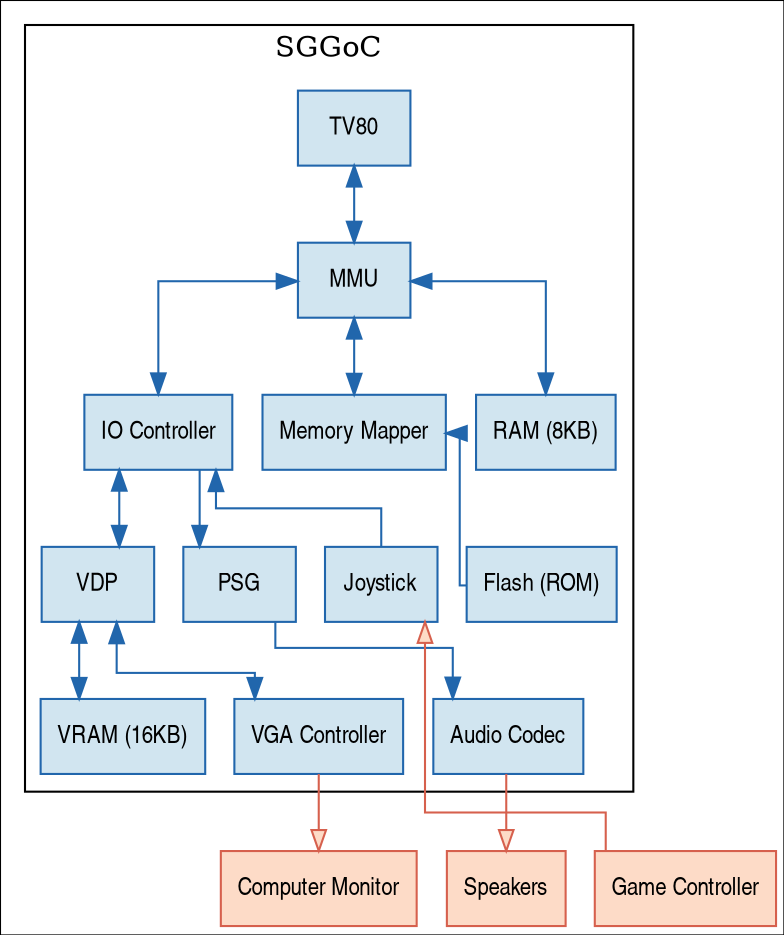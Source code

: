 digraph G {
    //labelloc="t";
    //label="SGGoC Internal Block Diagram\n\n";

    graph [ordering="in", splines=ortho, rankdir=TB, nodesep=0.2, colorscheme=rdbu9, dpi=300];
    node [nodesep=0.2, label="\N", shape=record, style="filled", colorscheme=rdbu9, color=9, fillcolor=6, fontname="Arial narrow", fontsize=12];
    edge [colorscheme=rdbu9, color=9, fontsize=11, fontname="Arial narrow"];

    subgraph clusterSGGoC{

        label = "SGGoC";

        z80[label="TV80", pos="0,0!"];
        mmu[label="MMU", pos="0,0!"];
        io_ctl[label="IO Controller"];
        mapper[label="Memory Mapper"];
        sys_ram[label="RAM (8KB)"];
        flash[label="Flash (ROM)"];
        vdp[label="VDP", pos="3,4!"];
        v_ram[label="VRAM (16KB)"];
        vga_ctl[label="VGA Controller"];
        psg[label="PSG"];
        joystick[label="Joystick"];
        audio[label="Audio Codec"];

        z80 -> mmu [dir="both"];

        mmu -> mapper [dir="both"];
        mmu -> sys_ram [dir="both"];
        mmu -> io_ctl [dir="both"];

        mapper -> flash [dir="back"];

        io_ctl -> psg;
        io_ctl -> vdp [dir="both"];
        io_ctl -> joystick [dir="back"];

        vdp -> vga_ctl [dir="both"];
        vdp -> v_ram [dir="both"];

        psg -> audio;

    };

    monitor[label="Computer Monitor", color=2, fillcolor=4];
    speakers[label="Speakers", color=2, fillcolor=4];
    controller[label="Game Controller", color=2, fillcolor=4];

    vga_ctl -> monitor[color=2, fillcolor=4];
    audio -> speakers[color=2, fillcolor=4];
    joystick -> controller [dir="back"color=2, fillcolor=4];

    {rank=same; monitor speakers controller};

}
